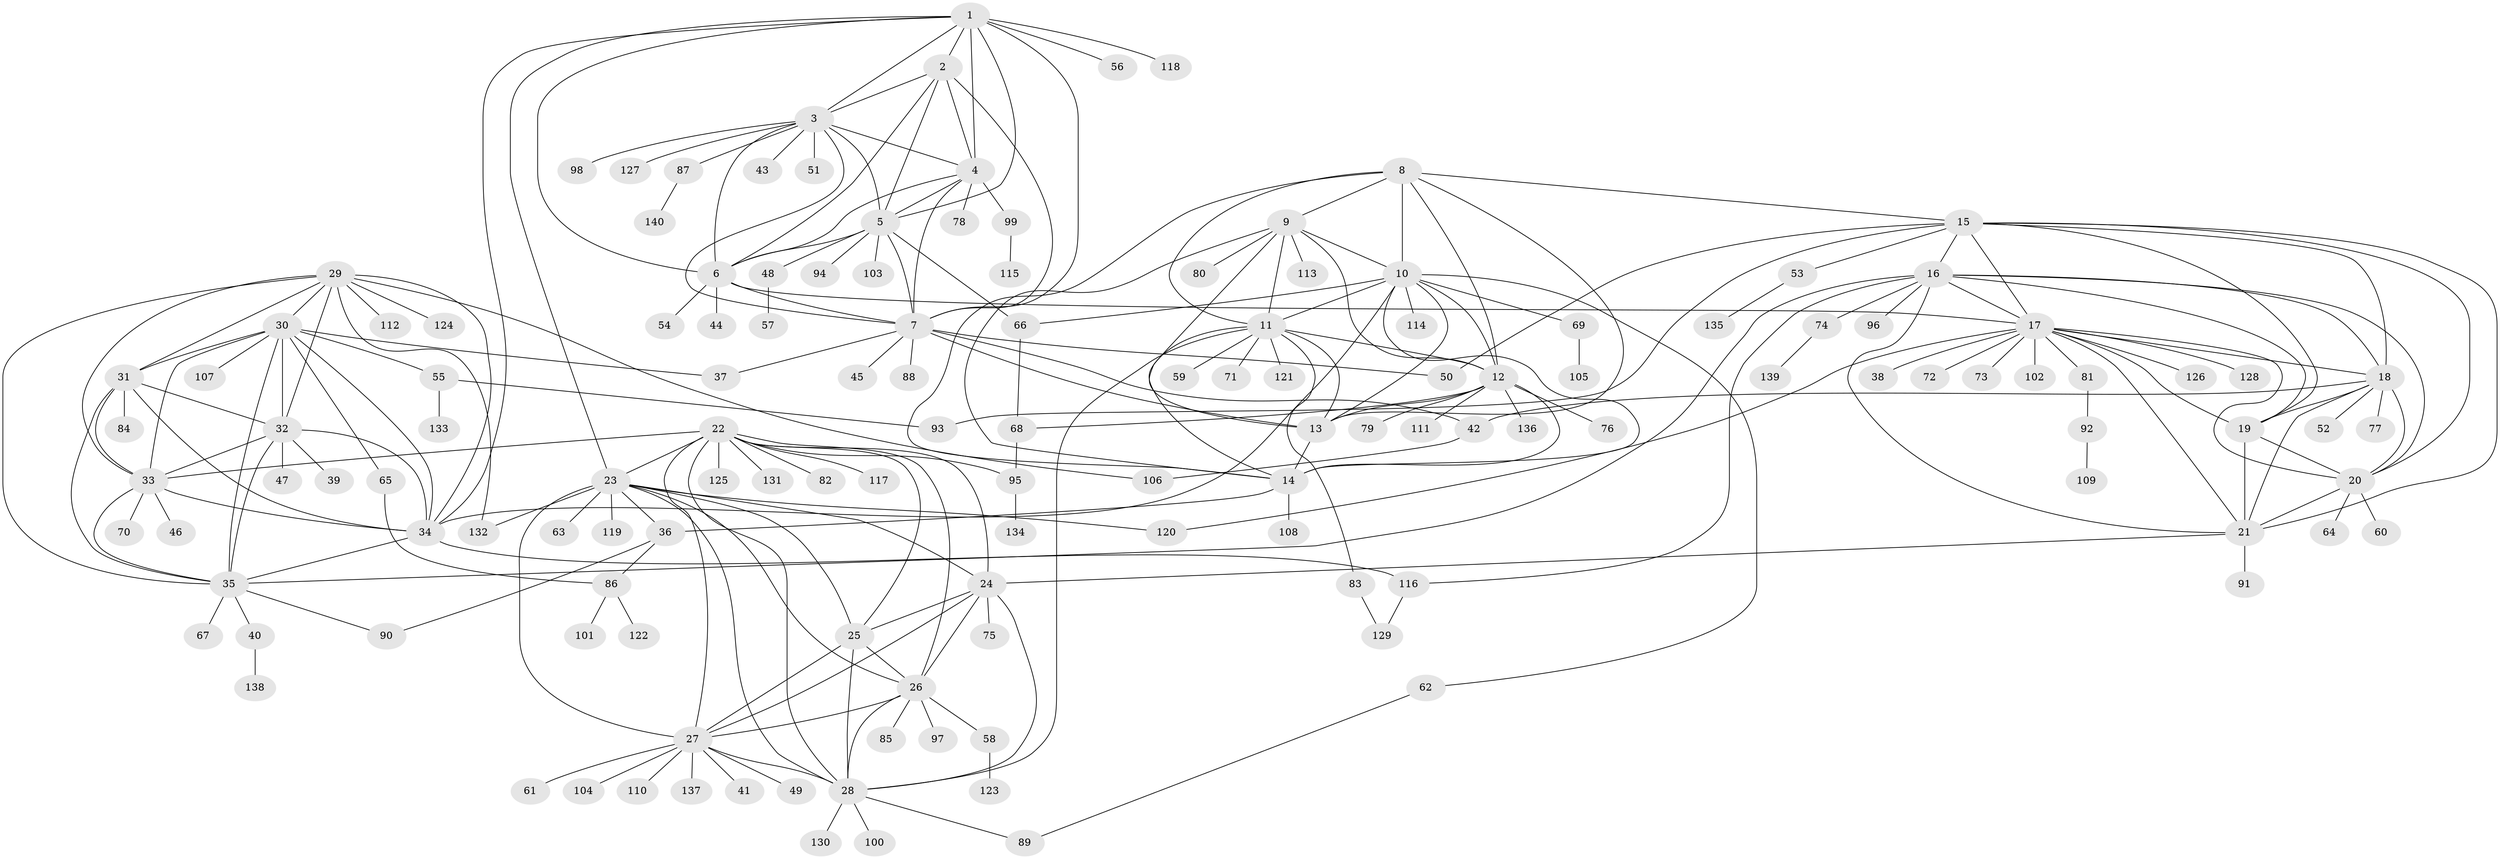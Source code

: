 // Generated by graph-tools (version 1.1) at 2025/16/03/09/25 04:16:00]
// undirected, 140 vertices, 236 edges
graph export_dot {
graph [start="1"]
  node [color=gray90,style=filled];
  1;
  2;
  3;
  4;
  5;
  6;
  7;
  8;
  9;
  10;
  11;
  12;
  13;
  14;
  15;
  16;
  17;
  18;
  19;
  20;
  21;
  22;
  23;
  24;
  25;
  26;
  27;
  28;
  29;
  30;
  31;
  32;
  33;
  34;
  35;
  36;
  37;
  38;
  39;
  40;
  41;
  42;
  43;
  44;
  45;
  46;
  47;
  48;
  49;
  50;
  51;
  52;
  53;
  54;
  55;
  56;
  57;
  58;
  59;
  60;
  61;
  62;
  63;
  64;
  65;
  66;
  67;
  68;
  69;
  70;
  71;
  72;
  73;
  74;
  75;
  76;
  77;
  78;
  79;
  80;
  81;
  82;
  83;
  84;
  85;
  86;
  87;
  88;
  89;
  90;
  91;
  92;
  93;
  94;
  95;
  96;
  97;
  98;
  99;
  100;
  101;
  102;
  103;
  104;
  105;
  106;
  107;
  108;
  109;
  110;
  111;
  112;
  113;
  114;
  115;
  116;
  117;
  118;
  119;
  120;
  121;
  122;
  123;
  124;
  125;
  126;
  127;
  128;
  129;
  130;
  131;
  132;
  133;
  134;
  135;
  136;
  137;
  138;
  139;
  140;
  1 -- 2;
  1 -- 3;
  1 -- 4;
  1 -- 5;
  1 -- 6;
  1 -- 7;
  1 -- 23;
  1 -- 34;
  1 -- 56;
  1 -- 118;
  2 -- 3;
  2 -- 4;
  2 -- 5;
  2 -- 6;
  2 -- 7;
  3 -- 4;
  3 -- 5;
  3 -- 6;
  3 -- 7;
  3 -- 43;
  3 -- 51;
  3 -- 87;
  3 -- 98;
  3 -- 127;
  4 -- 5;
  4 -- 6;
  4 -- 7;
  4 -- 78;
  4 -- 99;
  5 -- 6;
  5 -- 7;
  5 -- 48;
  5 -- 66;
  5 -- 94;
  5 -- 103;
  6 -- 7;
  6 -- 17;
  6 -- 44;
  6 -- 54;
  7 -- 13;
  7 -- 37;
  7 -- 42;
  7 -- 45;
  7 -- 50;
  7 -- 88;
  8 -- 9;
  8 -- 10;
  8 -- 11;
  8 -- 12;
  8 -- 13;
  8 -- 14;
  8 -- 15;
  9 -- 10;
  9 -- 11;
  9 -- 12;
  9 -- 13;
  9 -- 14;
  9 -- 80;
  9 -- 113;
  10 -- 11;
  10 -- 12;
  10 -- 13;
  10 -- 14;
  10 -- 34;
  10 -- 62;
  10 -- 66;
  10 -- 69;
  10 -- 114;
  11 -- 12;
  11 -- 13;
  11 -- 14;
  11 -- 28;
  11 -- 59;
  11 -- 71;
  11 -- 83;
  11 -- 121;
  12 -- 13;
  12 -- 14;
  12 -- 68;
  12 -- 76;
  12 -- 79;
  12 -- 111;
  12 -- 136;
  13 -- 14;
  14 -- 36;
  14 -- 108;
  15 -- 16;
  15 -- 17;
  15 -- 18;
  15 -- 19;
  15 -- 20;
  15 -- 21;
  15 -- 50;
  15 -- 53;
  15 -- 93;
  16 -- 17;
  16 -- 18;
  16 -- 19;
  16 -- 20;
  16 -- 21;
  16 -- 35;
  16 -- 74;
  16 -- 96;
  16 -- 116;
  17 -- 18;
  17 -- 19;
  17 -- 20;
  17 -- 21;
  17 -- 38;
  17 -- 72;
  17 -- 73;
  17 -- 81;
  17 -- 102;
  17 -- 120;
  17 -- 126;
  17 -- 128;
  18 -- 19;
  18 -- 20;
  18 -- 21;
  18 -- 42;
  18 -- 52;
  18 -- 77;
  19 -- 20;
  19 -- 21;
  20 -- 21;
  20 -- 60;
  20 -- 64;
  21 -- 24;
  21 -- 91;
  22 -- 23;
  22 -- 24;
  22 -- 25;
  22 -- 26;
  22 -- 27;
  22 -- 28;
  22 -- 33;
  22 -- 82;
  22 -- 95;
  22 -- 117;
  22 -- 125;
  22 -- 131;
  23 -- 24;
  23 -- 25;
  23 -- 26;
  23 -- 27;
  23 -- 28;
  23 -- 36;
  23 -- 63;
  23 -- 119;
  23 -- 120;
  23 -- 132;
  24 -- 25;
  24 -- 26;
  24 -- 27;
  24 -- 28;
  24 -- 75;
  25 -- 26;
  25 -- 27;
  25 -- 28;
  26 -- 27;
  26 -- 28;
  26 -- 58;
  26 -- 85;
  26 -- 97;
  27 -- 28;
  27 -- 41;
  27 -- 49;
  27 -- 61;
  27 -- 104;
  27 -- 110;
  27 -- 137;
  28 -- 89;
  28 -- 100;
  28 -- 130;
  29 -- 30;
  29 -- 31;
  29 -- 32;
  29 -- 33;
  29 -- 34;
  29 -- 35;
  29 -- 106;
  29 -- 112;
  29 -- 124;
  29 -- 132;
  30 -- 31;
  30 -- 32;
  30 -- 33;
  30 -- 34;
  30 -- 35;
  30 -- 37;
  30 -- 55;
  30 -- 65;
  30 -- 107;
  31 -- 32;
  31 -- 33;
  31 -- 34;
  31 -- 35;
  31 -- 84;
  32 -- 33;
  32 -- 34;
  32 -- 35;
  32 -- 39;
  32 -- 47;
  33 -- 34;
  33 -- 35;
  33 -- 46;
  33 -- 70;
  34 -- 35;
  34 -- 116;
  35 -- 40;
  35 -- 67;
  35 -- 90;
  36 -- 86;
  36 -- 90;
  40 -- 138;
  42 -- 106;
  48 -- 57;
  53 -- 135;
  55 -- 93;
  55 -- 133;
  58 -- 123;
  62 -- 89;
  65 -- 86;
  66 -- 68;
  68 -- 95;
  69 -- 105;
  74 -- 139;
  81 -- 92;
  83 -- 129;
  86 -- 101;
  86 -- 122;
  87 -- 140;
  92 -- 109;
  95 -- 134;
  99 -- 115;
  116 -- 129;
}
